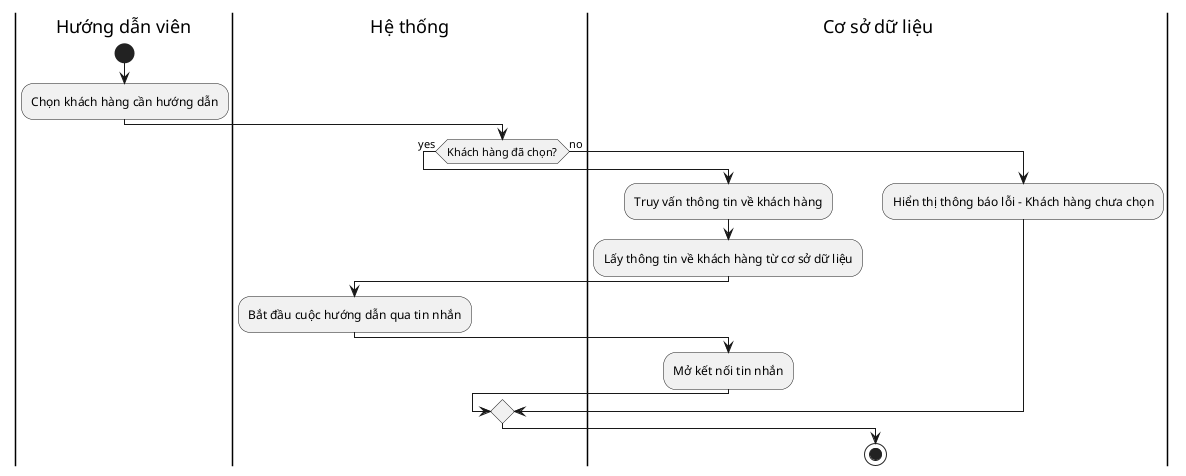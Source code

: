 @startuml liveInstructions_activity_diagram
|Hướng dẫn viên|
start
:Chọn khách hàng cần hướng dẫn;
|Hệ thống|
if (Khách hàng đã chọn?) then (yes)
  |Cơ sở dữ liệu|
  :Truy vấn thông tin về khách hàng;
  :Lấy thông tin về khách hàng từ cơ sở dữ liệu;
  |Hệ thống|
  :Bắt đầu cuộc hướng dẫn qua tin nhắn;
  |Cơ sở dữ liệu|
  :Mở kết nối tin nhắn;
else (no)
  :Hiển thị thông báo lỗi - Khách hàng chưa chọn;
endif

stop
@enduml